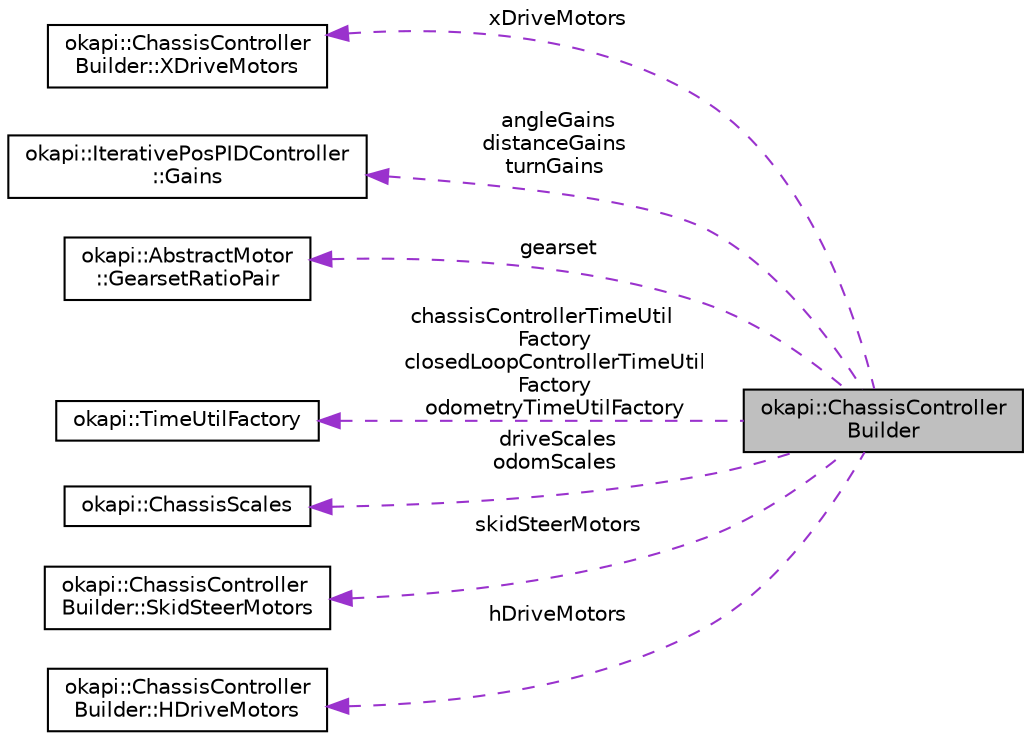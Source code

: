 digraph "okapi::ChassisControllerBuilder"
{
 // LATEX_PDF_SIZE
  edge [fontname="Helvetica",fontsize="10",labelfontname="Helvetica",labelfontsize="10"];
  node [fontname="Helvetica",fontsize="10",shape=record];
  rankdir="LR";
  Node1 [label="okapi::ChassisController\lBuilder",height=0.2,width=0.4,color="black", fillcolor="grey75", style="filled", fontcolor="black",tooltip=" "];
  Node2 -> Node1 [dir="back",color="darkorchid3",fontsize="10",style="dashed",label=" xDriveMotors" ,fontname="Helvetica"];
  Node2 [label="okapi::ChassisController\lBuilder::XDriveMotors",height=0.2,width=0.4,color="black", fillcolor="white", style="filled",URL="$structokapi_1_1ChassisControllerBuilder_1_1XDriveMotors.html",tooltip=" "];
  Node3 -> Node1 [dir="back",color="darkorchid3",fontsize="10",style="dashed",label=" angleGains\ndistanceGains\nturnGains" ,fontname="Helvetica"];
  Node3 [label="okapi::IterativePosPIDController\l::Gains",height=0.2,width=0.4,color="black", fillcolor="white", style="filled",URL="$structokapi_1_1IterativePosPIDController_1_1Gains.html",tooltip=" "];
  Node4 -> Node1 [dir="back",color="darkorchid3",fontsize="10",style="dashed",label=" gearset" ,fontname="Helvetica"];
  Node4 [label="okapi::AbstractMotor\l::GearsetRatioPair",height=0.2,width=0.4,color="black", fillcolor="white", style="filled",URL="$structokapi_1_1AbstractMotor_1_1GearsetRatioPair.html",tooltip=" "];
  Node5 -> Node1 [dir="back",color="darkorchid3",fontsize="10",style="dashed",label=" chassisControllerTimeUtil\lFactory\nclosedLoopControllerTimeUtil\lFactory\nodometryTimeUtilFactory" ,fontname="Helvetica"];
  Node5 [label="okapi::TimeUtilFactory",height=0.2,width=0.4,color="black", fillcolor="white", style="filled",URL="$classokapi_1_1TimeUtilFactory.html",tooltip=" "];
  Node6 -> Node1 [dir="back",color="darkorchid3",fontsize="10",style="dashed",label=" driveScales\nodomScales" ,fontname="Helvetica"];
  Node6 [label="okapi::ChassisScales",height=0.2,width=0.4,color="black", fillcolor="white", style="filled",URL="$classokapi_1_1ChassisScales.html",tooltip=" "];
  Node7 -> Node1 [dir="back",color="darkorchid3",fontsize="10",style="dashed",label=" skidSteerMotors" ,fontname="Helvetica"];
  Node7 [label="okapi::ChassisController\lBuilder::SkidSteerMotors",height=0.2,width=0.4,color="black", fillcolor="white", style="filled",URL="$structokapi_1_1ChassisControllerBuilder_1_1SkidSteerMotors.html",tooltip=" "];
  Node8 -> Node1 [dir="back",color="darkorchid3",fontsize="10",style="dashed",label=" hDriveMotors" ,fontname="Helvetica"];
  Node8 [label="okapi::ChassisController\lBuilder::HDriveMotors",height=0.2,width=0.4,color="black", fillcolor="white", style="filled",URL="$structokapi_1_1ChassisControllerBuilder_1_1HDriveMotors.html",tooltip=" "];
}
